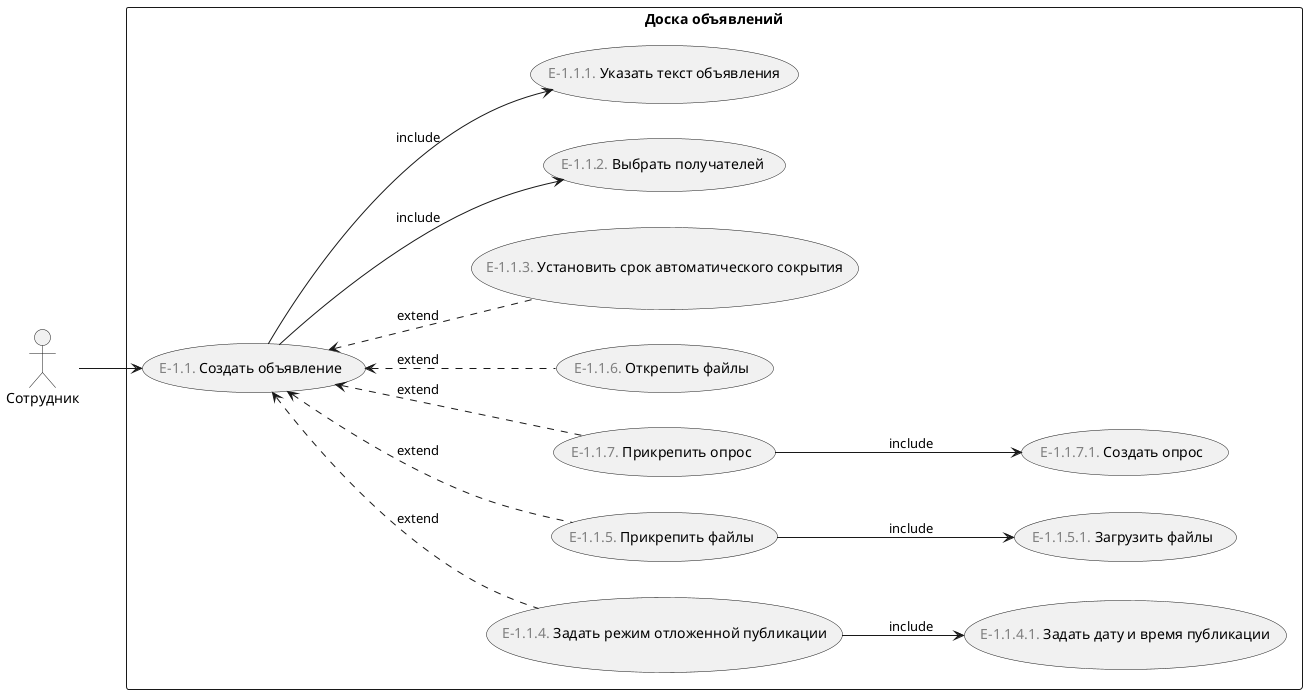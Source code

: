 ﻿@startuml
'https://plantuml.com/use-case-diagram

left to right direction

:Сотрудник: as employee

rectangle "Доска объявлений" {
    (<font color="gray">E-1.1.</font> Создать объявление) as create_announcement
    (<font color="gray">E-1.1.4.</font> Задать режим отложенной публикации) as make_delayed
    (<font color="gray">E-1.1.5.</font> Прикрепить файлы) as add_files
    (<font color="gray">E-1.1.7.</font> Прикрепить опрос) as add_survey

    employee --> create_announcement
     
    create_announcement <.. add_files : extend
    create_announcement <.. add_survey : extend
    create_announcement <.. (<font color="gray">E-1.1.6.</font> Открепить файлы) : extend
    create_announcement <.. (<font color="gray">E-1.1.3.</font> Установить срок автоматического сокрытия) : extend
    create_announcement <.. make_delayed : extend
    create_announcement --> (<font color="gray">E-1.1.2.</font> Выбрать получателей) : include
    create_announcement --> (<font color="gray">E-1.1.1.</font> Указать текст объявления) : include
    
    add_files --> (<font color="gray">E-1.1.5.1.</font> Загрузить файлы) : include
    add_survey --> (<font color="gray">E-1.1.7.1.</font> Создать опрос) : include
    
    make_delayed --> (<font color="gray">E-1.1.4.1.</font> Задать дату и время публикации) : include
}
@enduml